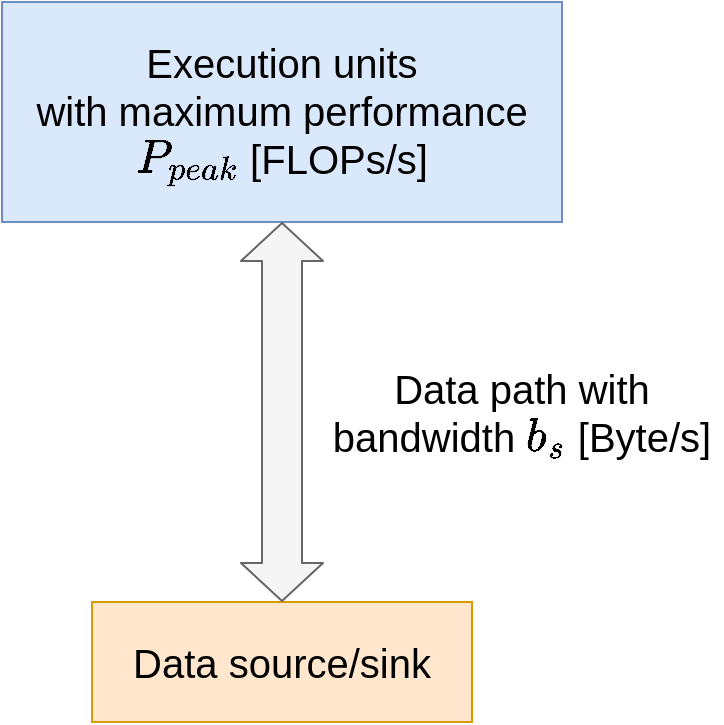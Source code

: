 <mxfile version="12.2.2" type="device" pages="1"><diagram id="enUip1wnMZH-6jKa8_R6" name="Page-1"><mxGraphModel dx="1408" dy="811" grid="1" gridSize="10" guides="1" tooltips="1" connect="1" arrows="1" fold="1" page="1" pageScale="1" pageWidth="827" pageHeight="1169" math="1" shadow="0"><root><mxCell id="0"/><mxCell id="1" parent="0"/><mxCell id="_xeCGuFZu-soEFLHRzdf-1" value="&lt;font style=&quot;font-size: 20px&quot;&gt;Execution units&lt;br&gt;with maximum performance&lt;br&gt;\(P_{peak}\) [FLOPs/s]&lt;/font&gt;" style="rounded=0;whiteSpace=wrap;html=1;fillColor=#dae8fc;strokeColor=#6c8ebf;" parent="1" vertex="1"><mxGeometry x="20" y="20" width="280" height="110" as="geometry"/></mxCell><mxCell id="_xeCGuFZu-soEFLHRzdf-2" value="&lt;font style=&quot;font-size: 20px&quot;&gt;Data source/sink&lt;/font&gt;" style="rounded=0;whiteSpace=wrap;html=1;fillColor=#ffe6cc;strokeColor=#d79b00;" parent="1" vertex="1"><mxGeometry x="65" y="320" width="190" height="60" as="geometry"/></mxCell><mxCell id="_xeCGuFZu-soEFLHRzdf-3" value="" style="shape=flexArrow;endArrow=classic;startArrow=classic;html=1;fillColor=#f5f5f5;strokeColor=#666666;exitX=0.5;exitY=0;exitDx=0;exitDy=0;entryX=0.5;entryY=1;entryDx=0;entryDy=0;startWidth=20;endWidth=20;width=20;" parent="1" source="_xeCGuFZu-soEFLHRzdf-2" target="_xeCGuFZu-soEFLHRzdf-1" edge="1"><mxGeometry width="50" height="50" relative="1" as="geometry"><mxPoint x="130" y="350" as="sourcePoint"/><mxPoint x="180" y="130" as="targetPoint"/></mxGeometry></mxCell><mxCell id="_xeCGuFZu-soEFLHRzdf-4" value="&lt;font style=&quot;font-size: 20px&quot;&gt;Data path with &lt;br&gt;bandwidth \(b_s\) [Byte/s]&lt;/font&gt;" style="text;html=1;strokeColor=none;fillColor=none;align=center;verticalAlign=middle;whiteSpace=wrap;rounded=0;" parent="1" vertex="1"><mxGeometry x="180" y="185" width="200" height="80" as="geometry"/></mxCell></root></mxGraphModel></diagram></mxfile>